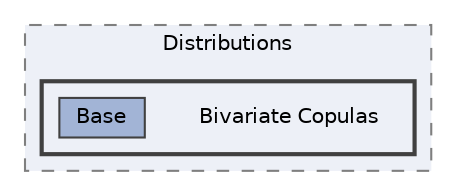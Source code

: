 digraph "C:/GIT 2/numerics/.NET 8.0/Numerics/Distributions/Bivariate Copulas"
{
 // LATEX_PDF_SIZE
  bgcolor="transparent";
  edge [fontname=Helvetica,fontsize=10,labelfontname=Helvetica,labelfontsize=10];
  node [fontname=Helvetica,fontsize=10,shape=box,height=0.2,width=0.4];
  compound=true
  subgraph clusterdir_c88c8292768988f44d55ab09cbb0ead8 {
    graph [ bgcolor="#edf0f7", pencolor="grey50", label="Distributions", fontname=Helvetica,fontsize=10 style="filled,dashed", URL="dir_c88c8292768988f44d55ab09cbb0ead8.html",tooltip=""]
  subgraph clusterdir_a70d63ecbd6591d9ab3abb07b997a752 {
    graph [ bgcolor="#edf0f7", pencolor="grey25", label="", fontname=Helvetica,fontsize=10 style="filled,bold", URL="dir_a70d63ecbd6591d9ab3abb07b997a752.html",tooltip=""]
    dir_a70d63ecbd6591d9ab3abb07b997a752 [shape=plaintext, label="Bivariate Copulas"];
  dir_a2dbd80d5204e0952a150bcee269eb5f [label="Base", fillcolor="#a2b4d6", color="grey25", style="filled", URL="dir_a2dbd80d5204e0952a150bcee269eb5f.html",tooltip=""];
  }
  }
}
